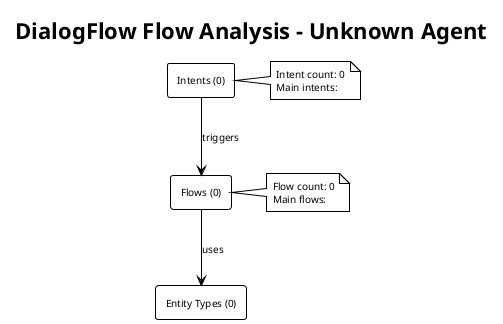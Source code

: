 @startuml DialogFlow Flow Analysis
!theme plain
skinparam backgroundColor #FFFFFF
skinparam defaultFontName Arial
skinparam defaultFontSize 10

title DialogFlow Flow Analysis - Unknown Agent

' Basic components
rectangle "Intents (0)" as intents
rectangle "Flows (0)" as flows
rectangle "Entity Types (0)" as entities

' Basic connections
intents --> flows : "triggers"
flows --> entities : "uses"

note right of intents
  Intent count: 0
  Main intents: 
end note

note right of flows
  Flow count: 0
  Main flows: 
end note

@enduml